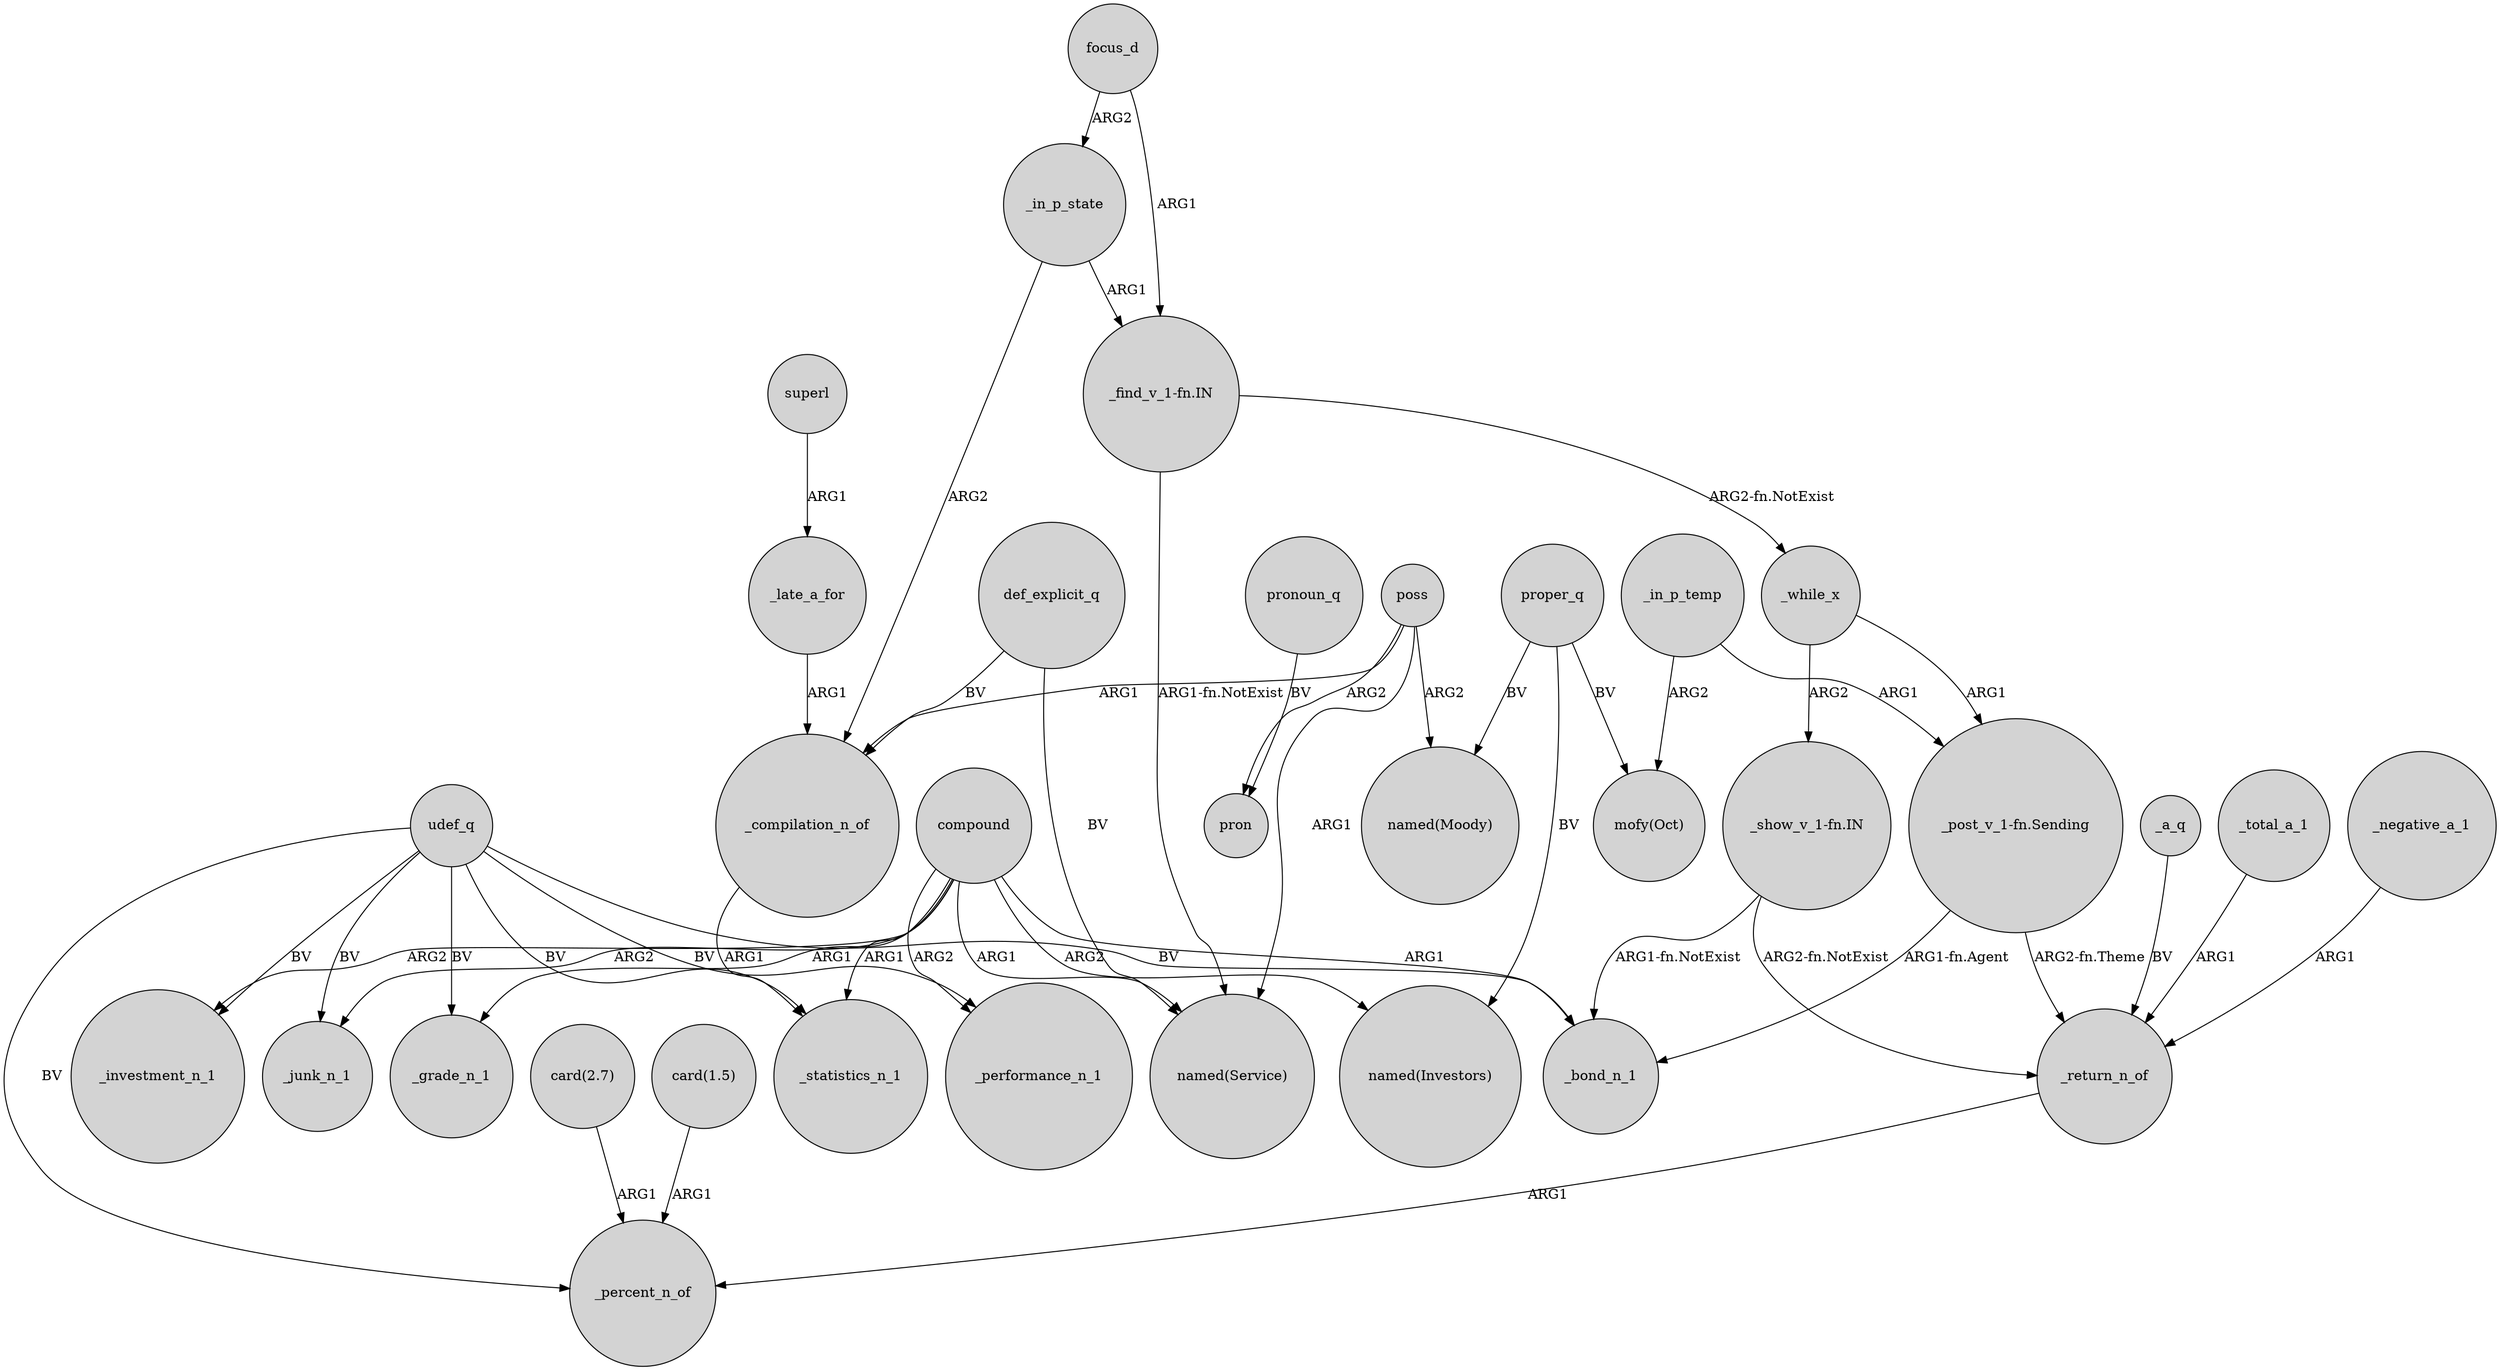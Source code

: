 digraph {
	node [shape=circle style=filled]
	udef_q -> _grade_n_1 [label=BV]
	_return_n_of -> _percent_n_of [label=ARG1]
	_while_x -> "_post_v_1-fn.Sending" [label=ARG1]
	poss -> pron [label=ARG2]
	poss -> _compilation_n_of [label=ARG1]
	proper_q -> "named(Moody)" [label=BV]
	_compilation_n_of -> _statistics_n_1 [label=ARG1]
	_late_a_for -> _compilation_n_of [label=ARG1]
	"_find_v_1-fn.IN" -> "named(Service)" [label="ARG1-fn.NotExist"]
	_while_x -> "_show_v_1-fn.IN" [label=ARG2]
	focus_d -> "_find_v_1-fn.IN" [label=ARG1]
	focus_d -> _in_p_state [label=ARG2]
	compound -> _bond_n_1 [label=ARG1]
	compound -> _grade_n_1 [label=ARG1]
	"_show_v_1-fn.IN" -> _bond_n_1 [label="ARG1-fn.NotExist"]
	superl -> _late_a_for [label=ARG1]
	_total_a_1 -> _return_n_of [label=ARG1]
	_in_p_temp -> "_post_v_1-fn.Sending" [label=ARG1]
	compound -> _investment_n_1 [label=ARG2]
	udef_q -> _statistics_n_1 [label=BV]
	def_explicit_q -> "named(Service)" [label=BV]
	_in_p_temp -> "mofy(Oct)" [label=ARG2]
	proper_q -> "mofy(Oct)" [label=BV]
	compound -> "named(Investors)" [label=ARG2]
	compound -> _junk_n_1 [label=ARG2]
	_negative_a_1 -> _return_n_of [label=ARG1]
	"_post_v_1-fn.Sending" -> _bond_n_1 [label="ARG1-fn.Agent"]
	udef_q -> _performance_n_1 [label=BV]
	compound -> "named(Service)" [label=ARG1]
	_in_p_state -> _compilation_n_of [label=ARG2]
	_a_q -> _return_n_of [label=BV]
	_in_p_state -> "_find_v_1-fn.IN" [label=ARG1]
	def_explicit_q -> _compilation_n_of [label=BV]
	udef_q -> _junk_n_1 [label=BV]
	pronoun_q -> pron [label=BV]
	compound -> _statistics_n_1 [label=ARG1]
	udef_q -> _bond_n_1 [label=BV]
	compound -> _performance_n_1 [label=ARG2]
	"_post_v_1-fn.Sending" -> _return_n_of [label="ARG2-fn.Theme"]
	"_show_v_1-fn.IN" -> _return_n_of [label="ARG2-fn.NotExist"]
	udef_q -> _investment_n_1 [label=BV]
	"_find_v_1-fn.IN" -> _while_x [label="ARG2-fn.NotExist"]
	udef_q -> _percent_n_of [label=BV]
	poss -> "named(Service)" [label=ARG1]
	proper_q -> "named(Investors)" [label=BV]
	"card(2.7)" -> _percent_n_of [label=ARG1]
	poss -> "named(Moody)" [label=ARG2]
	"card(1.5)" -> _percent_n_of [label=ARG1]
}
